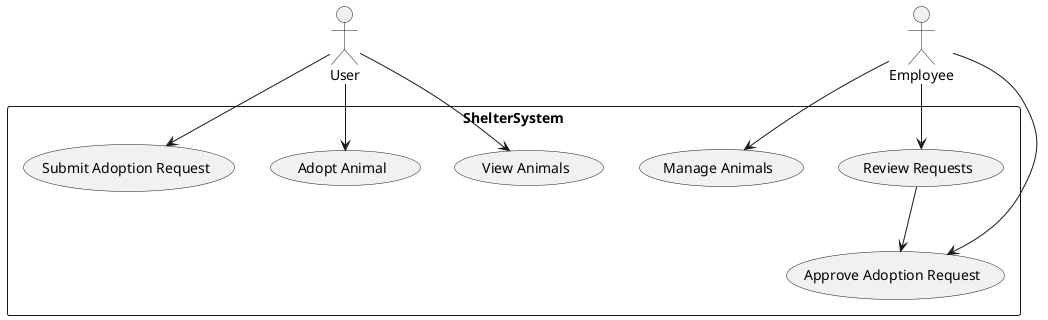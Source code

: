 @startuml
actor User
actor Employee as Worker

rectangle ShelterSystem {
    usecase "View Animals" as UC_ViewAnimals
    usecase "Adopt Animal" as UC_AdoptAnimal
    usecase "Submit Adoption Request" as UC_SubmitRequest
    usecase "Manage Animals" as UC_ManageAnimals
    usecase "Review Requests" as UC_ReviewRequests
    usecase "Approve Adoption Request" as UC_ApproveRequest
}

User --> UC_ViewAnimals
User --> UC_AdoptAnimal
User --> UC_SubmitRequest

Worker --> UC_ManageAnimals
Worker --> UC_ReviewRequests
Worker --> UC_ApproveRequest

UC_ReviewRequests --> UC_ApproveRequest

@enduml
